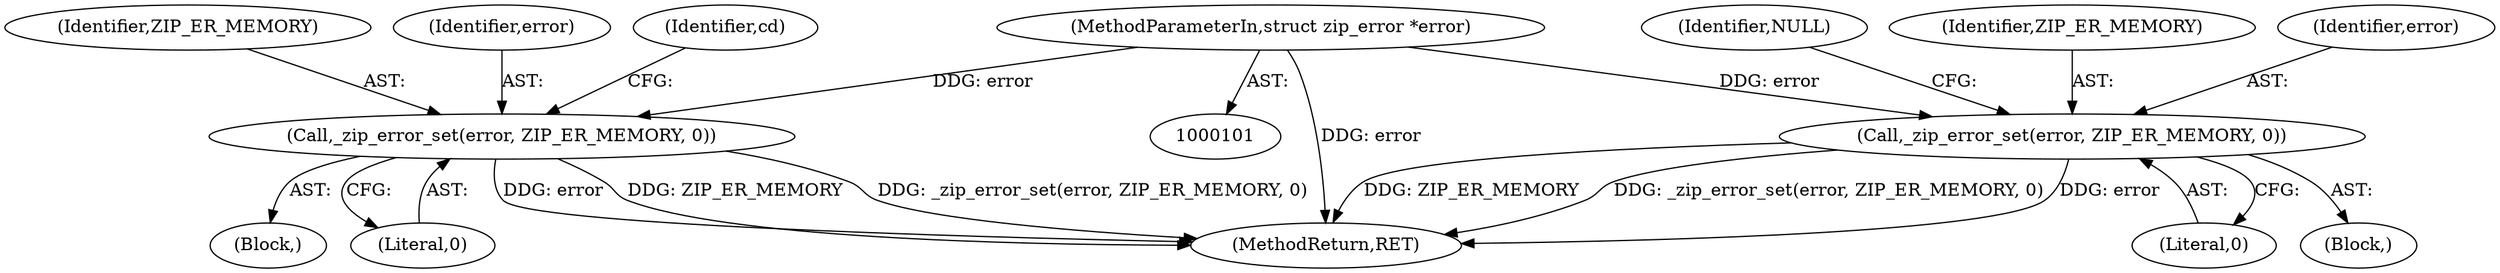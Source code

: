 digraph "0_php_ef8fc4b53d92fbfcd8ef1abbd6f2f5fe2c4a11e5@pointer" {
"1000103" [label="(MethodParameterIn,struct zip_error *error)"];
"1000118" [label="(Call,_zip_error_set(error, ZIP_ER_MEMORY, 0))"];
"1000142" [label="(Call,_zip_error_set(error, ZIP_ER_MEMORY, 0))"];
"1000176" [label="(MethodReturn,RET)"];
"1000141" [label="(Block,)"];
"1000145" [label="(Literal,0)"];
"1000142" [label="(Call,_zip_error_set(error, ZIP_ER_MEMORY, 0))"];
"1000117" [label="(Block,)"];
"1000119" [label="(Identifier,error)"];
"1000143" [label="(Identifier,error)"];
"1000121" [label="(Literal,0)"];
"1000147" [label="(Identifier,cd)"];
"1000103" [label="(MethodParameterIn,struct zip_error *error)"];
"1000123" [label="(Identifier,NULL)"];
"1000118" [label="(Call,_zip_error_set(error, ZIP_ER_MEMORY, 0))"];
"1000120" [label="(Identifier,ZIP_ER_MEMORY)"];
"1000144" [label="(Identifier,ZIP_ER_MEMORY)"];
"1000103" -> "1000101"  [label="AST: "];
"1000103" -> "1000176"  [label="DDG: error"];
"1000103" -> "1000118"  [label="DDG: error"];
"1000103" -> "1000142"  [label="DDG: error"];
"1000118" -> "1000117"  [label="AST: "];
"1000118" -> "1000121"  [label="CFG: "];
"1000119" -> "1000118"  [label="AST: "];
"1000120" -> "1000118"  [label="AST: "];
"1000121" -> "1000118"  [label="AST: "];
"1000123" -> "1000118"  [label="CFG: "];
"1000118" -> "1000176"  [label="DDG: _zip_error_set(error, ZIP_ER_MEMORY, 0)"];
"1000118" -> "1000176"  [label="DDG: error"];
"1000118" -> "1000176"  [label="DDG: ZIP_ER_MEMORY"];
"1000142" -> "1000141"  [label="AST: "];
"1000142" -> "1000145"  [label="CFG: "];
"1000143" -> "1000142"  [label="AST: "];
"1000144" -> "1000142"  [label="AST: "];
"1000145" -> "1000142"  [label="AST: "];
"1000147" -> "1000142"  [label="CFG: "];
"1000142" -> "1000176"  [label="DDG: _zip_error_set(error, ZIP_ER_MEMORY, 0)"];
"1000142" -> "1000176"  [label="DDG: error"];
"1000142" -> "1000176"  [label="DDG: ZIP_ER_MEMORY"];
}
